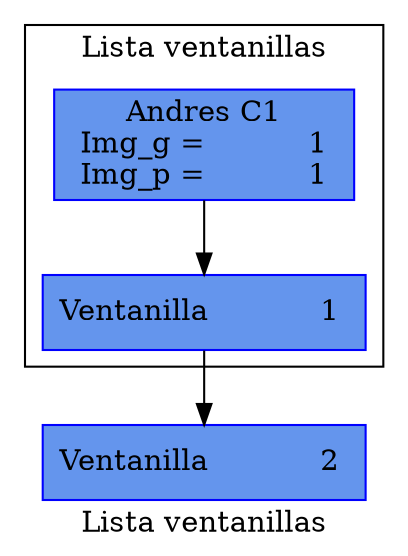  digraph lista_ventanillas {
 label= "Lista ventanillas";
     node [shape=box, style=filled, color=blue, fillcolor=cornflowerblue];
     "Node           1 " [label="Ventanilla            1 "];
 subgraph cluster_cAndresC1                                                                                            {
     "Node_c           1 " [label="Andres C1\n Img_g =           1 \n Img_p =           1 "];
     "Node_c           1 " -> "Node           1 ";
 }
     "Node           1 " -> "Node           2 ";
     "Node           2 " [label="Ventanilla            2 "];
 }
